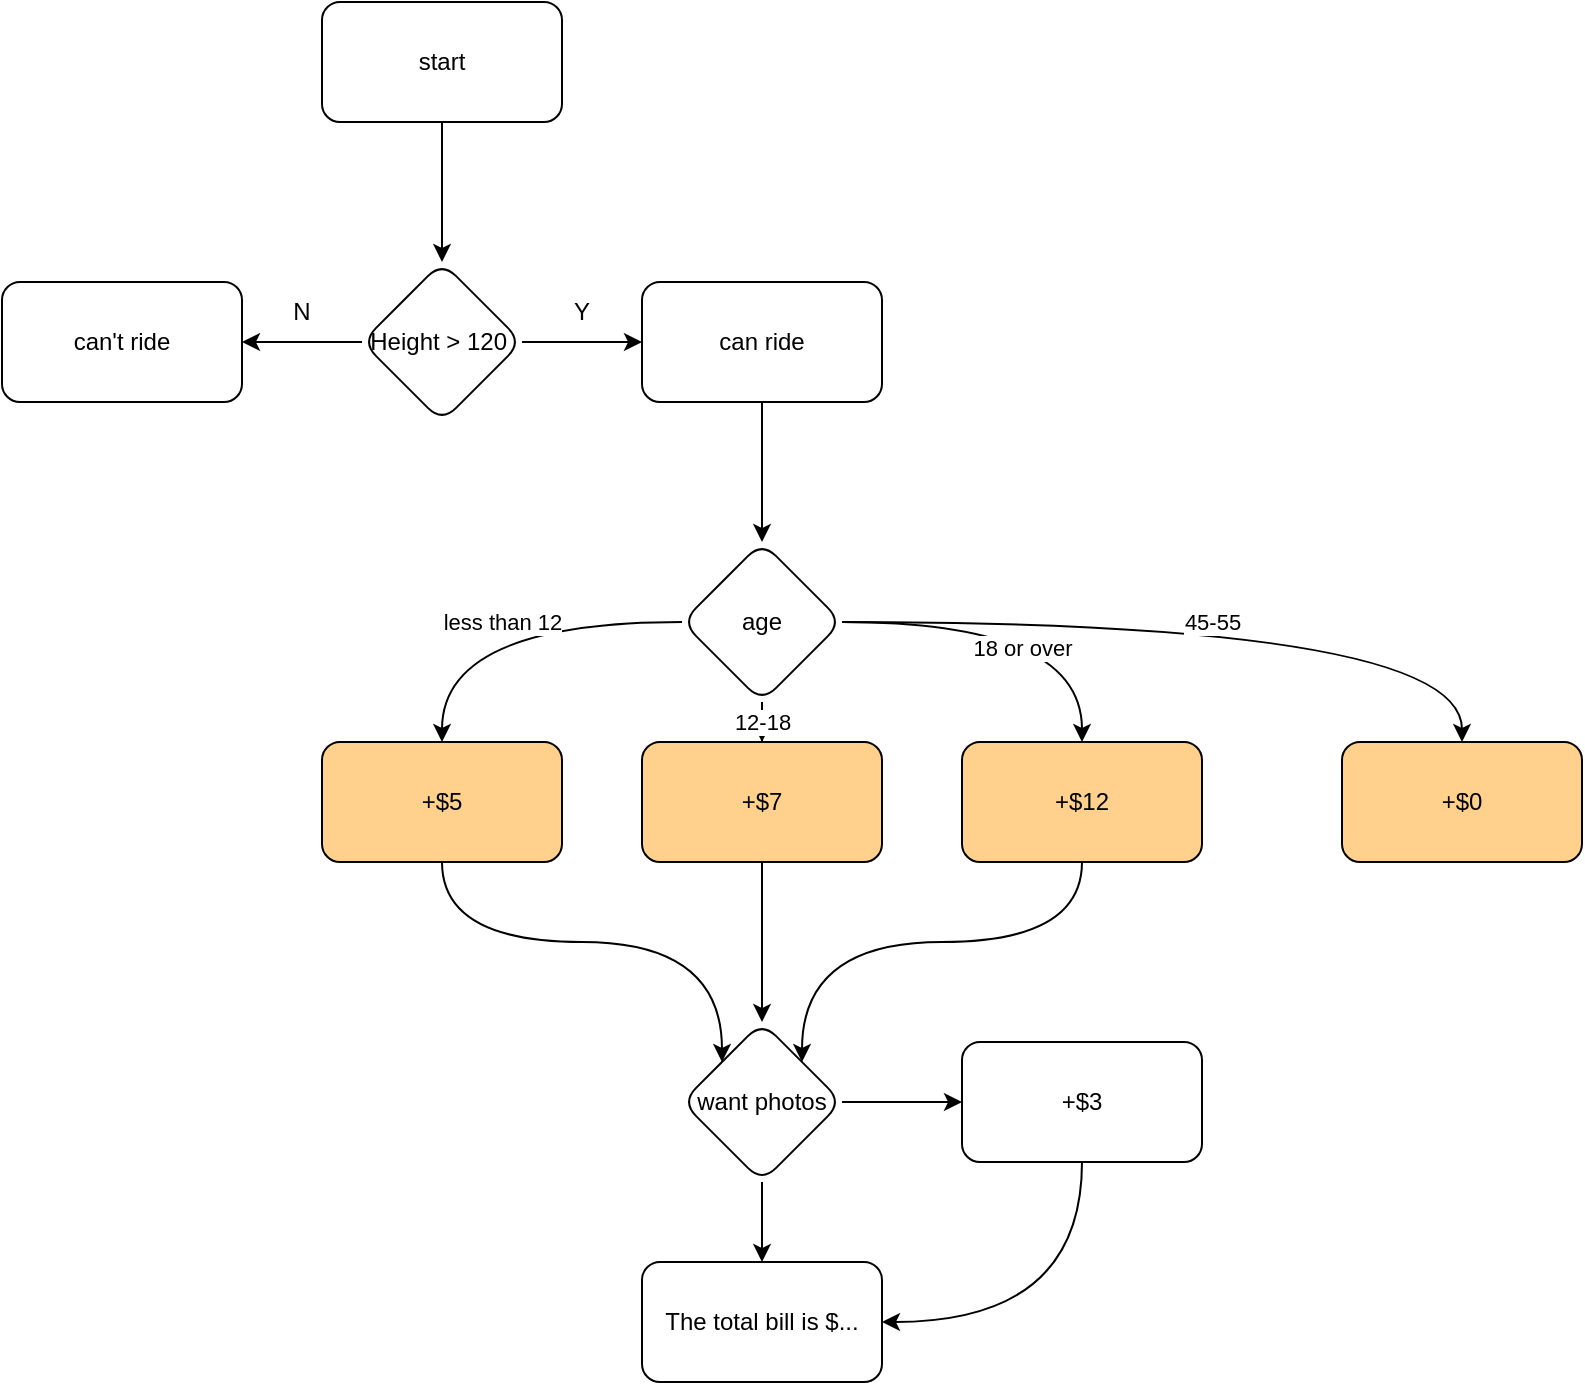 <mxfile version="17.2.1" type="github">
  <diagram id="C5RBs43oDa-KdzZeNtuy" name="Page-1">
    <mxGraphModel dx="1303" dy="695" grid="1" gridSize="10" guides="1" tooltips="1" connect="1" arrows="1" fold="1" page="1" pageScale="1" pageWidth="1169" pageHeight="827" math="0" shadow="0">
      <root>
        <mxCell id="WIyWlLk6GJQsqaUBKTNV-0" />
        <mxCell id="WIyWlLk6GJQsqaUBKTNV-1" parent="WIyWlLk6GJQsqaUBKTNV-0" />
        <mxCell id="L2ifBak5Gk_qdFjMWNtY-3" value="" style="edgeStyle=orthogonalEdgeStyle;rounded=0;orthogonalLoop=1;jettySize=auto;html=1;" parent="WIyWlLk6GJQsqaUBKTNV-1" source="L2ifBak5Gk_qdFjMWNtY-1" target="L2ifBak5Gk_qdFjMWNtY-2" edge="1">
          <mxGeometry relative="1" as="geometry" />
        </mxCell>
        <mxCell id="L2ifBak5Gk_qdFjMWNtY-1" value="start" style="rounded=1;whiteSpace=wrap;html=1;" parent="WIyWlLk6GJQsqaUBKTNV-1" vertex="1">
          <mxGeometry x="300" y="110" width="120" height="60" as="geometry" />
        </mxCell>
        <mxCell id="L2ifBak5Gk_qdFjMWNtY-5" value="" style="edgeStyle=orthogonalEdgeStyle;rounded=0;orthogonalLoop=1;jettySize=auto;html=1;" parent="WIyWlLk6GJQsqaUBKTNV-1" source="L2ifBak5Gk_qdFjMWNtY-2" target="L2ifBak5Gk_qdFjMWNtY-4" edge="1">
          <mxGeometry relative="1" as="geometry" />
        </mxCell>
        <mxCell id="L2ifBak5Gk_qdFjMWNtY-8" value="" style="edgeStyle=orthogonalEdgeStyle;rounded=0;orthogonalLoop=1;jettySize=auto;html=1;" parent="WIyWlLk6GJQsqaUBKTNV-1" source="L2ifBak5Gk_qdFjMWNtY-2" target="L2ifBak5Gk_qdFjMWNtY-7" edge="1">
          <mxGeometry relative="1" as="geometry" />
        </mxCell>
        <mxCell id="L2ifBak5Gk_qdFjMWNtY-2" value="Height &amp;gt; 120&amp;nbsp;" style="rhombus;whiteSpace=wrap;html=1;rounded=1;" parent="WIyWlLk6GJQsqaUBKTNV-1" vertex="1">
          <mxGeometry x="320" y="240" width="80" height="80" as="geometry" />
        </mxCell>
        <mxCell id="L2ifBak5Gk_qdFjMWNtY-11" value="" style="edgeStyle=orthogonalEdgeStyle;rounded=0;orthogonalLoop=1;jettySize=auto;html=1;" parent="WIyWlLk6GJQsqaUBKTNV-1" source="L2ifBak5Gk_qdFjMWNtY-4" target="L2ifBak5Gk_qdFjMWNtY-10" edge="1">
          <mxGeometry relative="1" as="geometry" />
        </mxCell>
        <mxCell id="L2ifBak5Gk_qdFjMWNtY-4" value="can ride" style="whiteSpace=wrap;html=1;rounded=1;" parent="WIyWlLk6GJQsqaUBKTNV-1" vertex="1">
          <mxGeometry x="460" y="250" width="120" height="60" as="geometry" />
        </mxCell>
        <mxCell id="L2ifBak5Gk_qdFjMWNtY-6" value="Y" style="text;html=1;strokeColor=none;fillColor=none;align=center;verticalAlign=middle;whiteSpace=wrap;rounded=0;" parent="WIyWlLk6GJQsqaUBKTNV-1" vertex="1">
          <mxGeometry x="400" y="250" width="60" height="30" as="geometry" />
        </mxCell>
        <mxCell id="L2ifBak5Gk_qdFjMWNtY-7" value="can&#39;t ride" style="whiteSpace=wrap;html=1;rounded=1;" parent="WIyWlLk6GJQsqaUBKTNV-1" vertex="1">
          <mxGeometry x="140" y="250" width="120" height="60" as="geometry" />
        </mxCell>
        <mxCell id="L2ifBak5Gk_qdFjMWNtY-9" value="N" style="text;html=1;strokeColor=none;fillColor=none;align=center;verticalAlign=middle;whiteSpace=wrap;rounded=0;" parent="WIyWlLk6GJQsqaUBKTNV-1" vertex="1">
          <mxGeometry x="260" y="250" width="60" height="30" as="geometry" />
        </mxCell>
        <mxCell id="L2ifBak5Gk_qdFjMWNtY-13" value="less than 12" style="edgeStyle=orthogonalEdgeStyle;rounded=0;orthogonalLoop=1;jettySize=auto;html=1;curved=1;" parent="WIyWlLk6GJQsqaUBKTNV-1" source="L2ifBak5Gk_qdFjMWNtY-10" target="L2ifBak5Gk_qdFjMWNtY-12" edge="1">
          <mxGeometry relative="1" as="geometry" />
        </mxCell>
        <mxCell id="L2ifBak5Gk_qdFjMWNtY-17" value="12-18" style="edgeStyle=orthogonalEdgeStyle;rounded=0;orthogonalLoop=1;jettySize=auto;html=1;" parent="WIyWlLk6GJQsqaUBKTNV-1" source="L2ifBak5Gk_qdFjMWNtY-10" target="L2ifBak5Gk_qdFjMWNtY-16" edge="1">
          <mxGeometry relative="1" as="geometry" />
        </mxCell>
        <mxCell id="L2ifBak5Gk_qdFjMWNtY-19" value="18 or over" style="edgeStyle=orthogonalEdgeStyle;rounded=0;orthogonalLoop=1;jettySize=auto;html=1;curved=1;verticalAlign=top;" parent="WIyWlLk6GJQsqaUBKTNV-1" source="L2ifBak5Gk_qdFjMWNtY-10" target="L2ifBak5Gk_qdFjMWNtY-18" edge="1">
          <mxGeometry relative="1" as="geometry" />
        </mxCell>
        <mxCell id="L2ifBak5Gk_qdFjMWNtY-29" value="45-55" style="edgeStyle=orthogonalEdgeStyle;curved=1;rounded=0;orthogonalLoop=1;jettySize=auto;html=1;" parent="WIyWlLk6GJQsqaUBKTNV-1" source="L2ifBak5Gk_qdFjMWNtY-10" target="L2ifBak5Gk_qdFjMWNtY-28" edge="1">
          <mxGeometry relative="1" as="geometry" />
        </mxCell>
        <mxCell id="L2ifBak5Gk_qdFjMWNtY-10" value="age" style="rhombus;whiteSpace=wrap;html=1;rounded=1;" parent="WIyWlLk6GJQsqaUBKTNV-1" vertex="1">
          <mxGeometry x="480" y="380" width="80" height="80" as="geometry" />
        </mxCell>
        <mxCell id="L2ifBak5Gk_qdFjMWNtY-22" style="edgeStyle=orthogonalEdgeStyle;curved=1;rounded=0;orthogonalLoop=1;jettySize=auto;html=1;exitX=0.5;exitY=1;exitDx=0;exitDy=0;entryX=0;entryY=0;entryDx=0;entryDy=0;" parent="WIyWlLk6GJQsqaUBKTNV-1" source="L2ifBak5Gk_qdFjMWNtY-12" target="L2ifBak5Gk_qdFjMWNtY-14" edge="1">
          <mxGeometry relative="1" as="geometry" />
        </mxCell>
        <mxCell id="L2ifBak5Gk_qdFjMWNtY-12" value="+$5" style="whiteSpace=wrap;html=1;rounded=1;fillColor=#FFD18C;" parent="WIyWlLk6GJQsqaUBKTNV-1" vertex="1">
          <mxGeometry x="300" y="480" width="120" height="60" as="geometry" />
        </mxCell>
        <mxCell id="L2ifBak5Gk_qdFjMWNtY-24" value="" style="edgeStyle=orthogonalEdgeStyle;curved=1;rounded=0;orthogonalLoop=1;jettySize=auto;html=1;" parent="WIyWlLk6GJQsqaUBKTNV-1" source="L2ifBak5Gk_qdFjMWNtY-14" target="L2ifBak5Gk_qdFjMWNtY-23" edge="1">
          <mxGeometry relative="1" as="geometry" />
        </mxCell>
        <mxCell id="L2ifBak5Gk_qdFjMWNtY-26" value="" style="edgeStyle=orthogonalEdgeStyle;curved=1;rounded=0;orthogonalLoop=1;jettySize=auto;html=1;" parent="WIyWlLk6GJQsqaUBKTNV-1" source="L2ifBak5Gk_qdFjMWNtY-14" target="L2ifBak5Gk_qdFjMWNtY-25" edge="1">
          <mxGeometry relative="1" as="geometry" />
        </mxCell>
        <mxCell id="L2ifBak5Gk_qdFjMWNtY-14" value="want photos" style="rhombus;whiteSpace=wrap;html=1;rounded=1;" parent="WIyWlLk6GJQsqaUBKTNV-1" vertex="1">
          <mxGeometry x="480" y="620" width="80" height="80" as="geometry" />
        </mxCell>
        <mxCell id="L2ifBak5Gk_qdFjMWNtY-20" style="edgeStyle=orthogonalEdgeStyle;curved=1;rounded=0;orthogonalLoop=1;jettySize=auto;html=1;exitX=0.5;exitY=1;exitDx=0;exitDy=0;" parent="WIyWlLk6GJQsqaUBKTNV-1" source="L2ifBak5Gk_qdFjMWNtY-16" target="L2ifBak5Gk_qdFjMWNtY-14" edge="1">
          <mxGeometry relative="1" as="geometry" />
        </mxCell>
        <mxCell id="L2ifBak5Gk_qdFjMWNtY-16" value="+$7" style="whiteSpace=wrap;html=1;rounded=1;fillColor=#FFD18C;" parent="WIyWlLk6GJQsqaUBKTNV-1" vertex="1">
          <mxGeometry x="460" y="480" width="120" height="60" as="geometry" />
        </mxCell>
        <mxCell id="L2ifBak5Gk_qdFjMWNtY-21" style="edgeStyle=orthogonalEdgeStyle;curved=1;rounded=0;orthogonalLoop=1;jettySize=auto;html=1;exitX=0.5;exitY=1;exitDx=0;exitDy=0;entryX=1;entryY=0;entryDx=0;entryDy=0;" parent="WIyWlLk6GJQsqaUBKTNV-1" source="L2ifBak5Gk_qdFjMWNtY-18" target="L2ifBak5Gk_qdFjMWNtY-14" edge="1">
          <mxGeometry relative="1" as="geometry" />
        </mxCell>
        <mxCell id="L2ifBak5Gk_qdFjMWNtY-18" value="+$12" style="whiteSpace=wrap;html=1;rounded=1;fillColor=#FFD18C;" parent="WIyWlLk6GJQsqaUBKTNV-1" vertex="1">
          <mxGeometry x="620" y="480" width="120" height="60" as="geometry" />
        </mxCell>
        <mxCell id="L2ifBak5Gk_qdFjMWNtY-23" value="The total bill is $..." style="whiteSpace=wrap;html=1;rounded=1;" parent="WIyWlLk6GJQsqaUBKTNV-1" vertex="1">
          <mxGeometry x="460" y="740" width="120" height="60" as="geometry" />
        </mxCell>
        <mxCell id="L2ifBak5Gk_qdFjMWNtY-27" style="edgeStyle=orthogonalEdgeStyle;curved=1;rounded=0;orthogonalLoop=1;jettySize=auto;html=1;exitX=0.5;exitY=1;exitDx=0;exitDy=0;entryX=1;entryY=0.5;entryDx=0;entryDy=0;" parent="WIyWlLk6GJQsqaUBKTNV-1" source="L2ifBak5Gk_qdFjMWNtY-25" target="L2ifBak5Gk_qdFjMWNtY-23" edge="1">
          <mxGeometry relative="1" as="geometry" />
        </mxCell>
        <mxCell id="L2ifBak5Gk_qdFjMWNtY-25" value="+$3" style="whiteSpace=wrap;html=1;rounded=1;" parent="WIyWlLk6GJQsqaUBKTNV-1" vertex="1">
          <mxGeometry x="620" y="630" width="120" height="60" as="geometry" />
        </mxCell>
        <mxCell id="L2ifBak5Gk_qdFjMWNtY-28" value="+$0" style="whiteSpace=wrap;html=1;rounded=1;fillColor=#FFD18C;" parent="WIyWlLk6GJQsqaUBKTNV-1" vertex="1">
          <mxGeometry x="810" y="480" width="120" height="60" as="geometry" />
        </mxCell>
      </root>
    </mxGraphModel>
  </diagram>
</mxfile>
